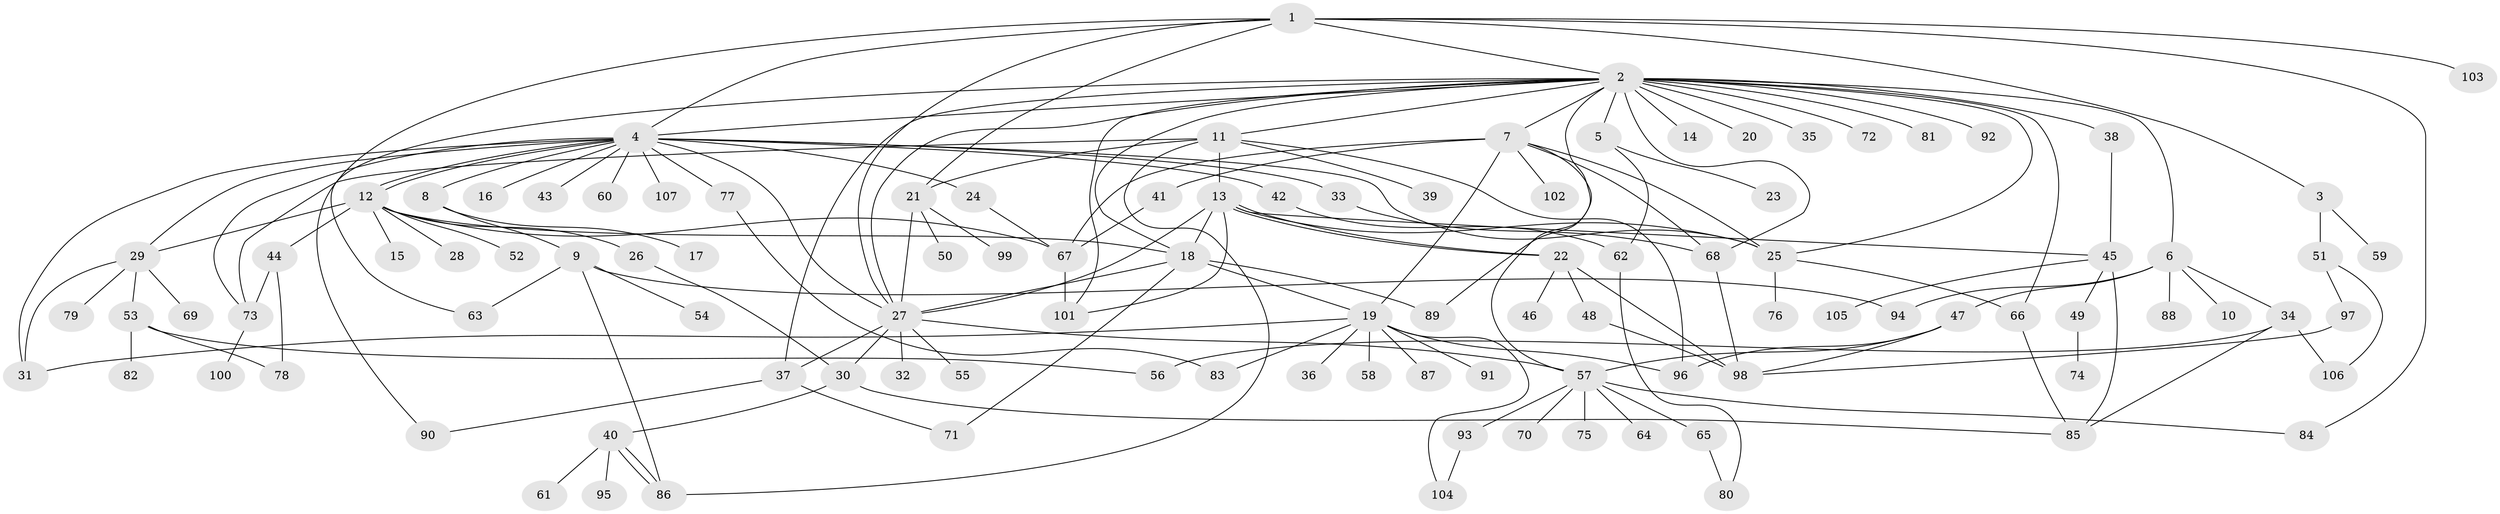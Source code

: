 // coarse degree distribution, {2: 0.18181818181818182, 3: 0.06060606060606061, 1: 0.2727272727272727, 13: 0.030303030303030304, 4: 0.15151515151515152, 7: 0.15151515151515152, 8: 0.030303030303030304, 10: 0.06060606060606061, 5: 0.030303030303030304, 12: 0.030303030303030304}
// Generated by graph-tools (version 1.1) at 2025/36/03/04/25 23:36:50]
// undirected, 107 vertices, 164 edges
graph export_dot {
  node [color=gray90,style=filled];
  1;
  2;
  3;
  4;
  5;
  6;
  7;
  8;
  9;
  10;
  11;
  12;
  13;
  14;
  15;
  16;
  17;
  18;
  19;
  20;
  21;
  22;
  23;
  24;
  25;
  26;
  27;
  28;
  29;
  30;
  31;
  32;
  33;
  34;
  35;
  36;
  37;
  38;
  39;
  40;
  41;
  42;
  43;
  44;
  45;
  46;
  47;
  48;
  49;
  50;
  51;
  52;
  53;
  54;
  55;
  56;
  57;
  58;
  59;
  60;
  61;
  62;
  63;
  64;
  65;
  66;
  67;
  68;
  69;
  70;
  71;
  72;
  73;
  74;
  75;
  76;
  77;
  78;
  79;
  80;
  81;
  82;
  83;
  84;
  85;
  86;
  87;
  88;
  89;
  90;
  91;
  92;
  93;
  94;
  95;
  96;
  97;
  98;
  99;
  100;
  101;
  102;
  103;
  104;
  105;
  106;
  107;
  1 -- 2;
  1 -- 3;
  1 -- 4;
  1 -- 21;
  1 -- 27;
  1 -- 63;
  1 -- 84;
  1 -- 103;
  2 -- 4;
  2 -- 5;
  2 -- 6;
  2 -- 7;
  2 -- 11;
  2 -- 14;
  2 -- 18;
  2 -- 20;
  2 -- 25;
  2 -- 27;
  2 -- 35;
  2 -- 37;
  2 -- 38;
  2 -- 66;
  2 -- 68;
  2 -- 72;
  2 -- 81;
  2 -- 89;
  2 -- 90;
  2 -- 92;
  2 -- 101;
  3 -- 51;
  3 -- 59;
  4 -- 8;
  4 -- 12;
  4 -- 12;
  4 -- 16;
  4 -- 24;
  4 -- 25;
  4 -- 27;
  4 -- 29;
  4 -- 31;
  4 -- 33;
  4 -- 42;
  4 -- 43;
  4 -- 60;
  4 -- 73;
  4 -- 77;
  4 -- 107;
  5 -- 23;
  5 -- 62;
  6 -- 10;
  6 -- 34;
  6 -- 47;
  6 -- 88;
  6 -- 94;
  7 -- 19;
  7 -- 25;
  7 -- 41;
  7 -- 57;
  7 -- 67;
  7 -- 68;
  7 -- 102;
  8 -- 9;
  8 -- 17;
  9 -- 54;
  9 -- 63;
  9 -- 86;
  9 -- 94;
  11 -- 13;
  11 -- 21;
  11 -- 39;
  11 -- 73;
  11 -- 86;
  11 -- 96;
  12 -- 15;
  12 -- 18;
  12 -- 26;
  12 -- 28;
  12 -- 29;
  12 -- 44;
  12 -- 52;
  12 -- 67;
  13 -- 18;
  13 -- 22;
  13 -- 22;
  13 -- 25;
  13 -- 27;
  13 -- 45;
  13 -- 101;
  18 -- 19;
  18 -- 27;
  18 -- 71;
  18 -- 89;
  19 -- 31;
  19 -- 36;
  19 -- 58;
  19 -- 83;
  19 -- 87;
  19 -- 91;
  19 -- 96;
  19 -- 104;
  21 -- 27;
  21 -- 50;
  21 -- 99;
  22 -- 46;
  22 -- 48;
  22 -- 98;
  24 -- 67;
  25 -- 66;
  25 -- 76;
  26 -- 30;
  27 -- 30;
  27 -- 32;
  27 -- 37;
  27 -- 55;
  27 -- 57;
  29 -- 31;
  29 -- 53;
  29 -- 69;
  29 -- 79;
  30 -- 40;
  30 -- 85;
  33 -- 68;
  34 -- 56;
  34 -- 85;
  34 -- 106;
  37 -- 71;
  37 -- 90;
  38 -- 45;
  40 -- 61;
  40 -- 86;
  40 -- 86;
  40 -- 95;
  41 -- 67;
  42 -- 62;
  44 -- 73;
  44 -- 78;
  45 -- 49;
  45 -- 85;
  45 -- 105;
  47 -- 57;
  47 -- 96;
  47 -- 98;
  48 -- 98;
  49 -- 74;
  51 -- 97;
  51 -- 106;
  53 -- 56;
  53 -- 78;
  53 -- 82;
  57 -- 64;
  57 -- 65;
  57 -- 70;
  57 -- 75;
  57 -- 84;
  57 -- 93;
  62 -- 80;
  65 -- 80;
  66 -- 85;
  67 -- 101;
  68 -- 98;
  73 -- 100;
  77 -- 83;
  93 -- 104;
  97 -- 98;
}
